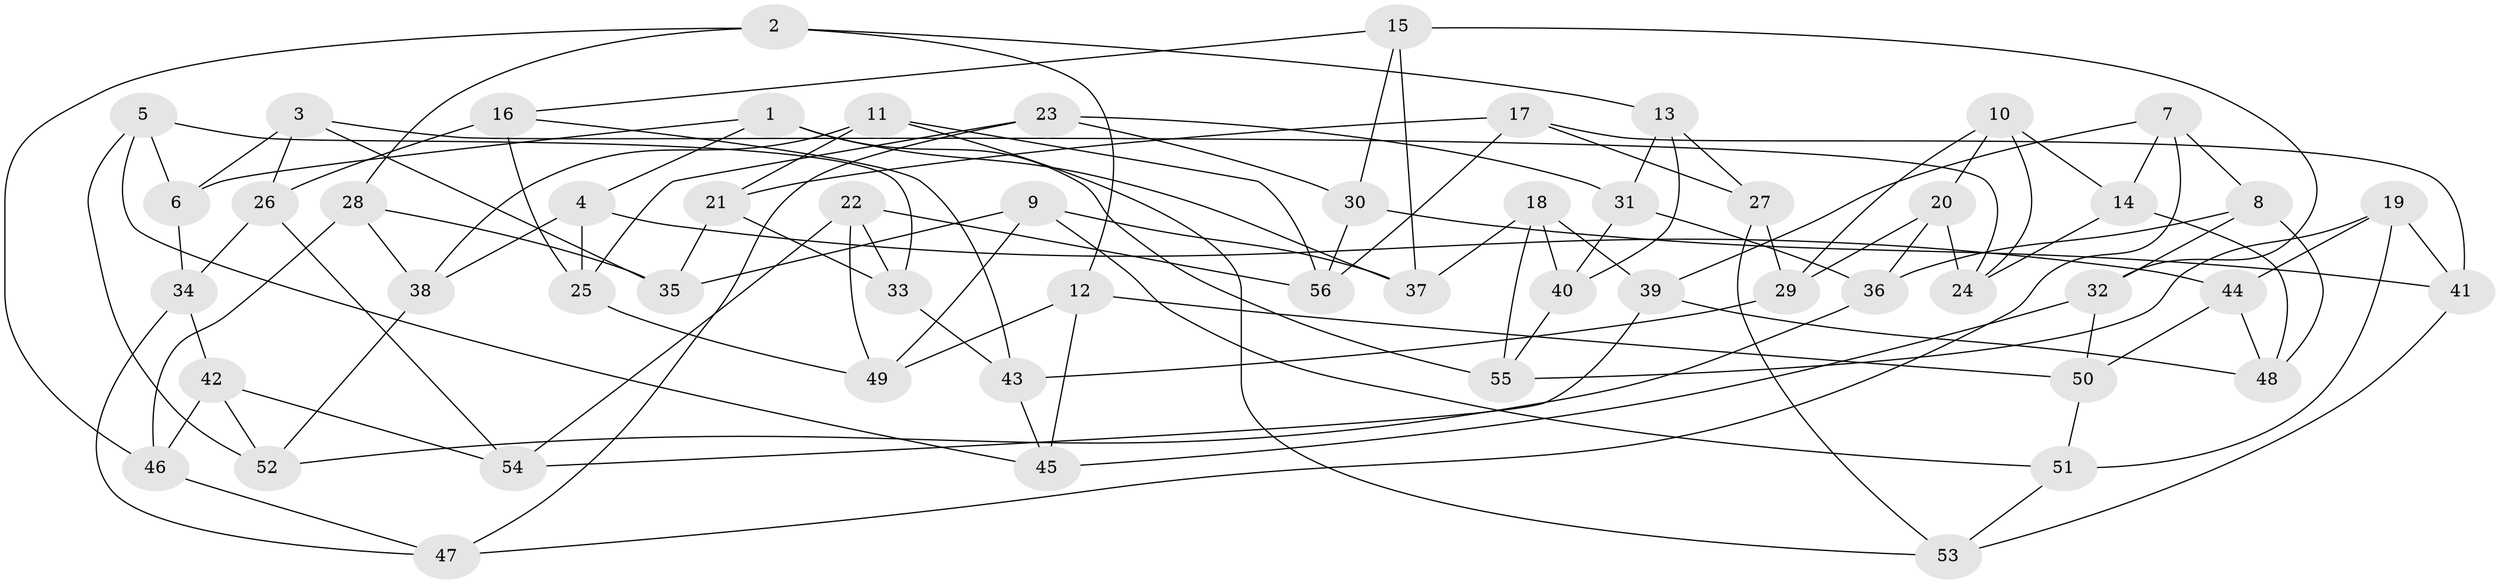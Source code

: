 // Generated by graph-tools (version 1.1) at 2025/59/03/09/25 04:59:03]
// undirected, 56 vertices, 112 edges
graph export_dot {
graph [start="1"]
  node [color=gray90,style=filled];
  1;
  2;
  3;
  4;
  5;
  6;
  7;
  8;
  9;
  10;
  11;
  12;
  13;
  14;
  15;
  16;
  17;
  18;
  19;
  20;
  21;
  22;
  23;
  24;
  25;
  26;
  27;
  28;
  29;
  30;
  31;
  32;
  33;
  34;
  35;
  36;
  37;
  38;
  39;
  40;
  41;
  42;
  43;
  44;
  45;
  46;
  47;
  48;
  49;
  50;
  51;
  52;
  53;
  54;
  55;
  56;
  1 -- 37;
  1 -- 55;
  1 -- 6;
  1 -- 4;
  2 -- 28;
  2 -- 13;
  2 -- 12;
  2 -- 46;
  3 -- 35;
  3 -- 26;
  3 -- 6;
  3 -- 24;
  4 -- 38;
  4 -- 25;
  4 -- 44;
  5 -- 45;
  5 -- 33;
  5 -- 52;
  5 -- 6;
  6 -- 34;
  7 -- 47;
  7 -- 14;
  7 -- 39;
  7 -- 8;
  8 -- 36;
  8 -- 32;
  8 -- 48;
  9 -- 51;
  9 -- 37;
  9 -- 49;
  9 -- 35;
  10 -- 29;
  10 -- 20;
  10 -- 14;
  10 -- 24;
  11 -- 38;
  11 -- 53;
  11 -- 56;
  11 -- 21;
  12 -- 49;
  12 -- 45;
  12 -- 50;
  13 -- 40;
  13 -- 31;
  13 -- 27;
  14 -- 48;
  14 -- 24;
  15 -- 16;
  15 -- 30;
  15 -- 32;
  15 -- 37;
  16 -- 25;
  16 -- 43;
  16 -- 26;
  17 -- 27;
  17 -- 41;
  17 -- 21;
  17 -- 56;
  18 -- 39;
  18 -- 40;
  18 -- 37;
  18 -- 55;
  19 -- 41;
  19 -- 51;
  19 -- 55;
  19 -- 44;
  20 -- 24;
  20 -- 29;
  20 -- 36;
  21 -- 35;
  21 -- 33;
  22 -- 56;
  22 -- 49;
  22 -- 33;
  22 -- 54;
  23 -- 25;
  23 -- 47;
  23 -- 30;
  23 -- 31;
  25 -- 49;
  26 -- 54;
  26 -- 34;
  27 -- 29;
  27 -- 53;
  28 -- 35;
  28 -- 46;
  28 -- 38;
  29 -- 43;
  30 -- 56;
  30 -- 41;
  31 -- 36;
  31 -- 40;
  32 -- 50;
  32 -- 45;
  33 -- 43;
  34 -- 42;
  34 -- 47;
  36 -- 52;
  38 -- 52;
  39 -- 48;
  39 -- 54;
  40 -- 55;
  41 -- 53;
  42 -- 46;
  42 -- 52;
  42 -- 54;
  43 -- 45;
  44 -- 48;
  44 -- 50;
  46 -- 47;
  50 -- 51;
  51 -- 53;
}
